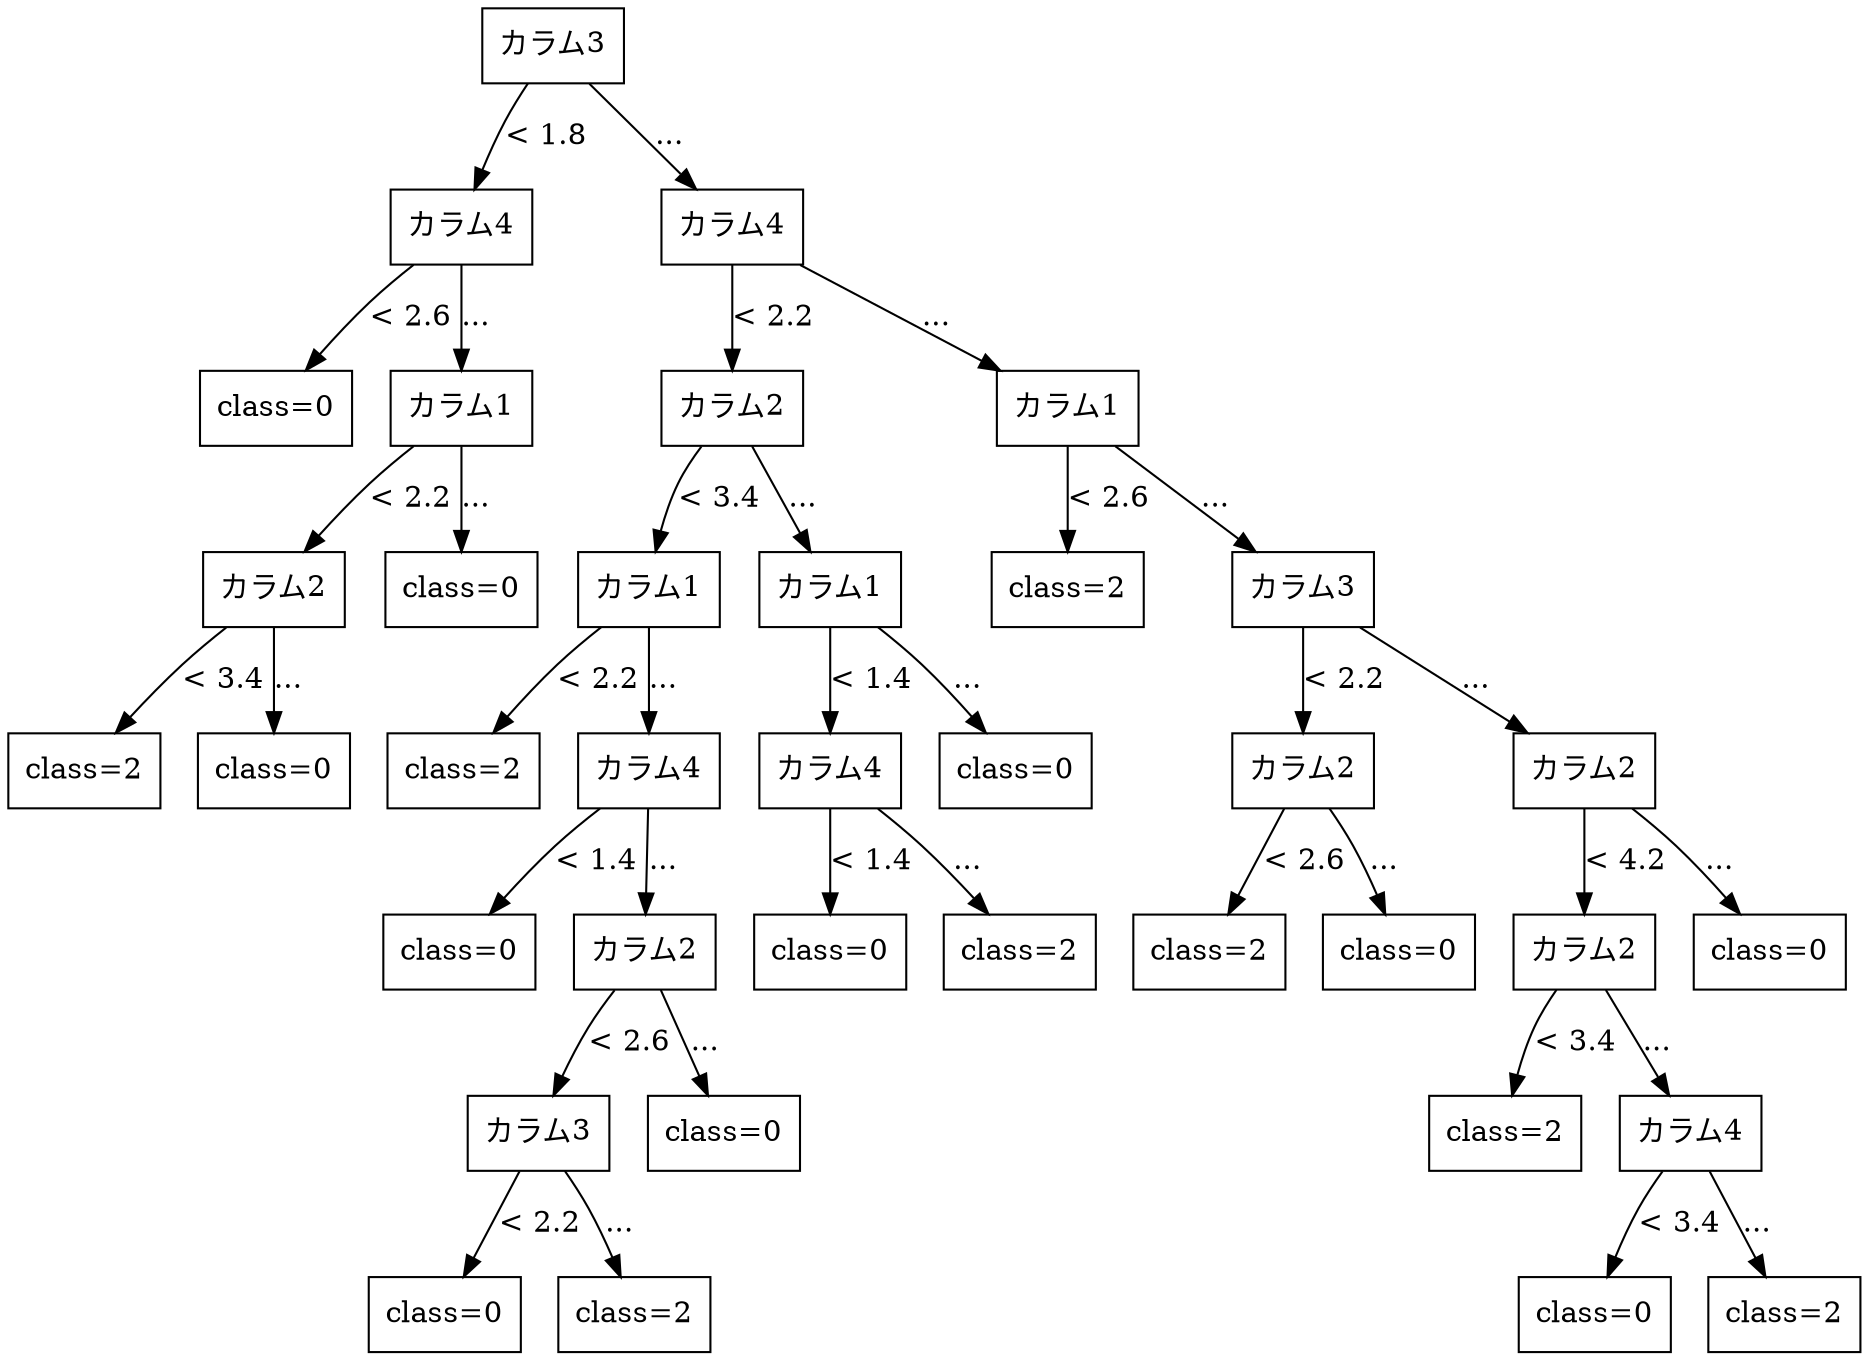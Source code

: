 digraph G {
node [shape=box];

0 [label="カラム3"];

1 [label="カラム4"];
8 [label="カラム4"];

0 -> 1 [label="< 1.8"];
0 -> 8 [label="..."];

2 [label="class=0"];
3 [label="カラム1"];
9 [label="カラム2"];
24 [label="カラム1"];

1 -> 2 [label="< 2.6"];
1 -> 3 [label="..."];
8 -> 9 [label="< 2.2"];
8 -> 24 [label="..."];

4 [label="カラム2"];
7 [label="class=0"];
10 [label="カラム1"];
19 [label="カラム1"];
25 [label="class=2"];
26 [label="カラム3"];

3 -> 4 [label="< 2.2"];
3 -> 7 [label="..."];
9 -> 10 [label="< 3.4"];
9 -> 19 [label="..."];
24 -> 25 [label="< 2.6"];
24 -> 26 [label="..."];

5 [label="class=2"];
6 [label="class=0"];
11 [label="class=2"];
12 [label="カラム4"];
20 [label="カラム4"];
23 [label="class=0"];
27 [label="カラム2"];
30 [label="カラム2"];

4 -> 5 [label="< 3.4"];
4 -> 6 [label="..."];
10 -> 11 [label="< 2.2"];
10 -> 12 [label="..."];
19 -> 20 [label="< 1.4"];
19 -> 23 [label="..."];
26 -> 27 [label="< 2.2"];
26 -> 30 [label="..."];

13 [label="class=0"];
14 [label="カラム2"];
21 [label="class=0"];
22 [label="class=2"];
28 [label="class=2"];
29 [label="class=0"];
31 [label="カラム2"];
36 [label="class=0"];

12 -> 13 [label="< 1.4"];
12 -> 14 [label="..."];
20 -> 21 [label="< 1.4"];
20 -> 22 [label="..."];
27 -> 28 [label="< 2.6"];
27 -> 29 [label="..."];
30 -> 31 [label="< 4.2"];
30 -> 36 [label="..."];

15 [label="カラム3"];
18 [label="class=0"];
32 [label="class=2"];
33 [label="カラム4"];

14 -> 15 [label="< 2.6"];
14 -> 18 [label="..."];
31 -> 32 [label="< 3.4"];
31 -> 33 [label="..."];

16 [label="class=0"];
17 [label="class=2"];
34 [label="class=0"];
35 [label="class=2"];

15 -> 16 [label="< 2.2"];
15 -> 17 [label="..."];
33 -> 34 [label="< 3.4"];
33 -> 35 [label="..."];

}
